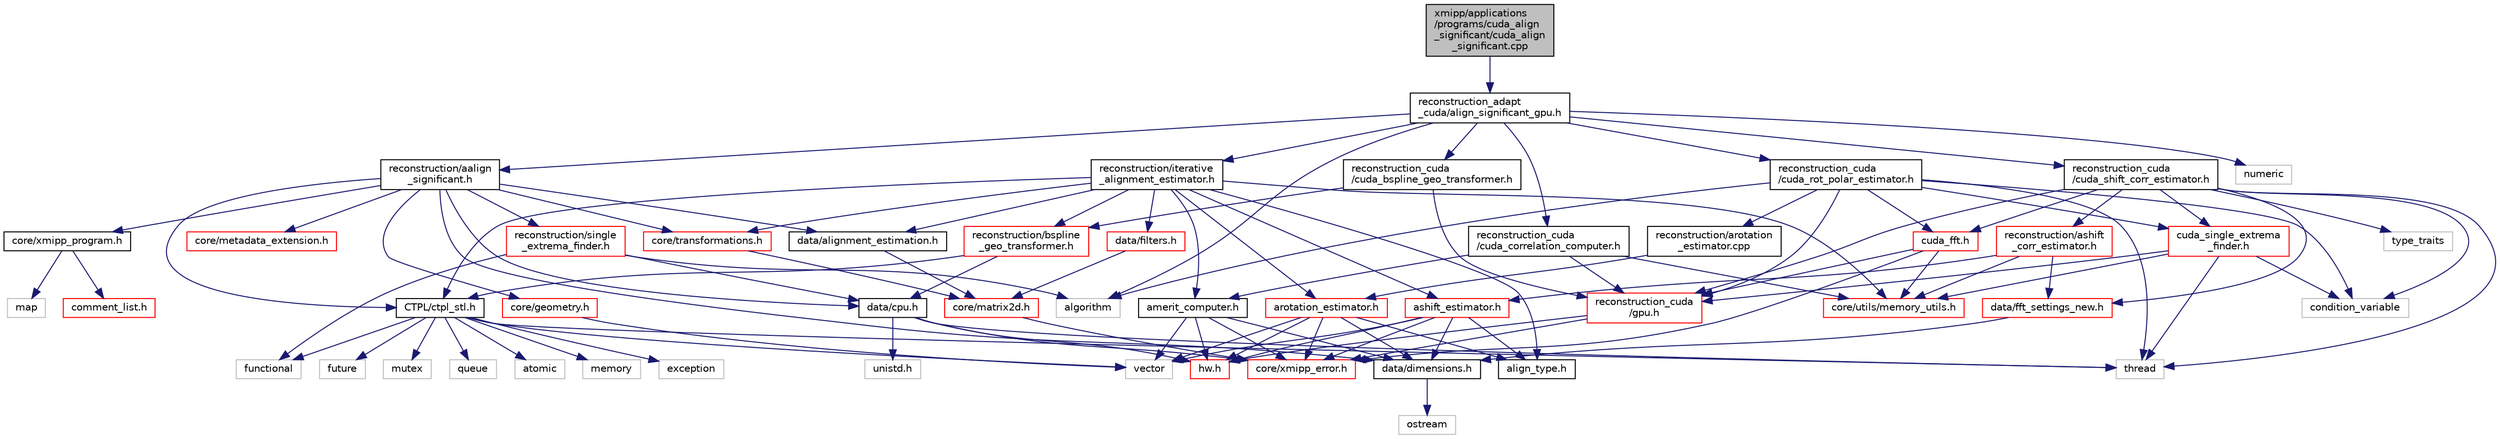 digraph "xmipp/applications/programs/cuda_align_significant/cuda_align_significant.cpp"
{
  edge [fontname="Helvetica",fontsize="10",labelfontname="Helvetica",labelfontsize="10"];
  node [fontname="Helvetica",fontsize="10",shape=record];
  Node0 [label="xmipp/applications\l/programs/cuda_align\l_significant/cuda_align\l_significant.cpp",height=0.2,width=0.4,color="black", fillcolor="grey75", style="filled", fontcolor="black"];
  Node0 -> Node1 [color="midnightblue",fontsize="10",style="solid",fontname="Helvetica"];
  Node1 [label="reconstruction_adapt\l_cuda/align_significant_gpu.h",height=0.2,width=0.4,color="black", fillcolor="white", style="filled",URL="$align__significant__gpu_8h.html"];
  Node1 -> Node2 [color="midnightblue",fontsize="10",style="solid",fontname="Helvetica"];
  Node2 [label="reconstruction/aalign\l_significant.h",height=0.2,width=0.4,color="black", fillcolor="white", style="filled",URL="$aalign__significant_8h.html"];
  Node2 -> Node3 [color="midnightblue",fontsize="10",style="solid",fontname="Helvetica"];
  Node3 [label="core/xmipp_program.h",height=0.2,width=0.4,color="black", fillcolor="white", style="filled",URL="$xmipp__program_8h.html"];
  Node3 -> Node4 [color="midnightblue",fontsize="10",style="solid",fontname="Helvetica"];
  Node4 [label="map",height=0.2,width=0.4,color="grey75", fillcolor="white", style="filled"];
  Node3 -> Node5 [color="midnightblue",fontsize="10",style="solid",fontname="Helvetica"];
  Node5 [label="comment_list.h",height=0.2,width=0.4,color="red", fillcolor="white", style="filled",URL="$comment__list_8h.html"];
  Node2 -> Node10 [color="midnightblue",fontsize="10",style="solid",fontname="Helvetica"];
  Node10 [label="data/dimensions.h",height=0.2,width=0.4,color="black", fillcolor="white", style="filled",URL="$dimensions_8h.html"];
  Node10 -> Node11 [color="midnightblue",fontsize="10",style="solid",fontname="Helvetica"];
  Node11 [label="ostream",height=0.2,width=0.4,color="grey75", fillcolor="white", style="filled"];
  Node2 -> Node12 [color="midnightblue",fontsize="10",style="solid",fontname="Helvetica"];
  Node12 [label="CTPL/ctpl_stl.h",height=0.2,width=0.4,color="black", fillcolor="white", style="filled",URL="$ctpl__stl_8h.html"];
  Node12 -> Node13 [color="midnightblue",fontsize="10",style="solid",fontname="Helvetica"];
  Node13 [label="functional",height=0.2,width=0.4,color="grey75", fillcolor="white", style="filled"];
  Node12 -> Node14 [color="midnightblue",fontsize="10",style="solid",fontname="Helvetica"];
  Node14 [label="thread",height=0.2,width=0.4,color="grey75", fillcolor="white", style="filled"];
  Node12 -> Node15 [color="midnightblue",fontsize="10",style="solid",fontname="Helvetica"];
  Node15 [label="atomic",height=0.2,width=0.4,color="grey75", fillcolor="white", style="filled"];
  Node12 -> Node7 [color="midnightblue",fontsize="10",style="solid",fontname="Helvetica"];
  Node7 [label="vector",height=0.2,width=0.4,color="grey75", fillcolor="white", style="filled"];
  Node12 -> Node16 [color="midnightblue",fontsize="10",style="solid",fontname="Helvetica"];
  Node16 [label="memory",height=0.2,width=0.4,color="grey75", fillcolor="white", style="filled"];
  Node12 -> Node17 [color="midnightblue",fontsize="10",style="solid",fontname="Helvetica"];
  Node17 [label="exception",height=0.2,width=0.4,color="grey75", fillcolor="white", style="filled"];
  Node12 -> Node18 [color="midnightblue",fontsize="10",style="solid",fontname="Helvetica"];
  Node18 [label="future",height=0.2,width=0.4,color="grey75", fillcolor="white", style="filled"];
  Node12 -> Node19 [color="midnightblue",fontsize="10",style="solid",fontname="Helvetica"];
  Node19 [label="mutex",height=0.2,width=0.4,color="grey75", fillcolor="white", style="filled"];
  Node12 -> Node20 [color="midnightblue",fontsize="10",style="solid",fontname="Helvetica"];
  Node20 [label="queue",height=0.2,width=0.4,color="grey75", fillcolor="white", style="filled"];
  Node2 -> Node21 [color="midnightblue",fontsize="10",style="solid",fontname="Helvetica"];
  Node21 [label="data/cpu.h",height=0.2,width=0.4,color="black", fillcolor="white", style="filled",URL="$cpu_8h.html"];
  Node21 -> Node14 [color="midnightblue",fontsize="10",style="solid",fontname="Helvetica"];
  Node21 -> Node22 [color="midnightblue",fontsize="10",style="solid",fontname="Helvetica"];
  Node22 [label="unistd.h",height=0.2,width=0.4,color="grey75", fillcolor="white", style="filled"];
  Node21 -> Node23 [color="midnightblue",fontsize="10",style="solid",fontname="Helvetica"];
  Node23 [label="hw.h",height=0.2,width=0.4,color="red", fillcolor="white", style="filled",URL="$hw_8h.html"];
  Node21 -> Node25 [color="midnightblue",fontsize="10",style="solid",fontname="Helvetica"];
  Node25 [label="core/xmipp_error.h",height=0.2,width=0.4,color="red", fillcolor="white", style="filled",URL="$xmipp__error_8h.html"];
  Node2 -> Node27 [color="midnightblue",fontsize="10",style="solid",fontname="Helvetica"];
  Node27 [label="data/alignment_estimation.h",height=0.2,width=0.4,color="black", fillcolor="white", style="filled",URL="$alignment__estimation_8h.html"];
  Node27 -> Node28 [color="midnightblue",fontsize="10",style="solid",fontname="Helvetica"];
  Node28 [label="core/matrix2d.h",height=0.2,width=0.4,color="red", fillcolor="white", style="filled",URL="$matrix2d_8h.html"];
  Node28 -> Node25 [color="midnightblue",fontsize="10",style="solid",fontname="Helvetica"];
  Node2 -> Node35 [color="midnightblue",fontsize="10",style="solid",fontname="Helvetica"];
  Node35 [label="core/metadata_extension.h",height=0.2,width=0.4,color="red", fillcolor="white", style="filled",URL="$metadata__extension_8h.html"];
  Node2 -> Node81 [color="midnightblue",fontsize="10",style="solid",fontname="Helvetica"];
  Node81 [label="core/geometry.h",height=0.2,width=0.4,color="red", fillcolor="white", style="filled",URL="$geometry_8h.html"];
  Node81 -> Node7 [color="midnightblue",fontsize="10",style="solid",fontname="Helvetica"];
  Node2 -> Node83 [color="midnightblue",fontsize="10",style="solid",fontname="Helvetica"];
  Node83 [label="reconstruction/single\l_extrema_finder.h",height=0.2,width=0.4,color="red", fillcolor="white", style="filled",URL="$single__extrema__finder_8h.html"];
  Node83 -> Node21 [color="midnightblue",fontsize="10",style="solid",fontname="Helvetica"];
  Node83 -> Node84 [color="midnightblue",fontsize="10",style="solid",fontname="Helvetica"];
  Node84 [label="algorithm",height=0.2,width=0.4,color="grey75", fillcolor="white", style="filled"];
  Node83 -> Node13 [color="midnightblue",fontsize="10",style="solid",fontname="Helvetica"];
  Node2 -> Node92 [color="midnightblue",fontsize="10",style="solid",fontname="Helvetica"];
  Node92 [label="core/transformations.h",height=0.2,width=0.4,color="red", fillcolor="white", style="filled",URL="$transformations_8h.html"];
  Node92 -> Node28 [color="midnightblue",fontsize="10",style="solid",fontname="Helvetica"];
  Node1 -> Node93 [color="midnightblue",fontsize="10",style="solid",fontname="Helvetica"];
  Node93 [label="reconstruction/iterative\l_alignment_estimator.h",height=0.2,width=0.4,color="black", fillcolor="white", style="filled",URL="$iterative__alignment__estimator_8h.html"];
  Node93 -> Node94 [color="midnightblue",fontsize="10",style="solid",fontname="Helvetica"];
  Node94 [label="arotation_estimator.h",height=0.2,width=0.4,color="red", fillcolor="white", style="filled",URL="$arotation__estimator_8h.html"];
  Node94 -> Node23 [color="midnightblue",fontsize="10",style="solid",fontname="Helvetica"];
  Node94 -> Node10 [color="midnightblue",fontsize="10",style="solid",fontname="Helvetica"];
  Node94 -> Node25 [color="midnightblue",fontsize="10",style="solid",fontname="Helvetica"];
  Node94 -> Node95 [color="midnightblue",fontsize="10",style="solid",fontname="Helvetica"];
  Node95 [label="align_type.h",height=0.2,width=0.4,color="black", fillcolor="white", style="filled",URL="$align__type_8h.html"];
  Node94 -> Node7 [color="midnightblue",fontsize="10",style="solid",fontname="Helvetica"];
  Node93 -> Node97 [color="midnightblue",fontsize="10",style="solid",fontname="Helvetica"];
  Node97 [label="ashift_estimator.h",height=0.2,width=0.4,color="red", fillcolor="white", style="filled",URL="$ashift__estimator_8h.html"];
  Node97 -> Node23 [color="midnightblue",fontsize="10",style="solid",fontname="Helvetica"];
  Node97 -> Node10 [color="midnightblue",fontsize="10",style="solid",fontname="Helvetica"];
  Node97 -> Node25 [color="midnightblue",fontsize="10",style="solid",fontname="Helvetica"];
  Node97 -> Node95 [color="midnightblue",fontsize="10",style="solid",fontname="Helvetica"];
  Node97 -> Node7 [color="midnightblue",fontsize="10",style="solid",fontname="Helvetica"];
  Node93 -> Node95 [color="midnightblue",fontsize="10",style="solid",fontname="Helvetica"];
  Node93 -> Node27 [color="midnightblue",fontsize="10",style="solid",fontname="Helvetica"];
  Node93 -> Node92 [color="midnightblue",fontsize="10",style="solid",fontname="Helvetica"];
  Node93 -> Node99 [color="midnightblue",fontsize="10",style="solid",fontname="Helvetica"];
  Node99 [label="data/filters.h",height=0.2,width=0.4,color="red", fillcolor="white", style="filled",URL="$filters_8h.html"];
  Node99 -> Node28 [color="midnightblue",fontsize="10",style="solid",fontname="Helvetica"];
  Node93 -> Node105 [color="midnightblue",fontsize="10",style="solid",fontname="Helvetica"];
  Node105 [label="core/utils/memory_utils.h",height=0.2,width=0.4,color="red", fillcolor="white", style="filled",URL="$memory__utils_8h.html"];
  Node93 -> Node12 [color="midnightblue",fontsize="10",style="solid",fontname="Helvetica"];
  Node93 -> Node107 [color="midnightblue",fontsize="10",style="solid",fontname="Helvetica"];
  Node107 [label="reconstruction/bspline\l_geo_transformer.h",height=0.2,width=0.4,color="red", fillcolor="white", style="filled",URL="$bspline__geo__transformer_8h.html"];
  Node107 -> Node12 [color="midnightblue",fontsize="10",style="solid",fontname="Helvetica"];
  Node107 -> Node21 [color="midnightblue",fontsize="10",style="solid",fontname="Helvetica"];
  Node93 -> Node109 [color="midnightblue",fontsize="10",style="solid",fontname="Helvetica"];
  Node109 [label="amerit_computer.h",height=0.2,width=0.4,color="black", fillcolor="white", style="filled",URL="$amerit__computer_8h.html"];
  Node109 -> Node10 [color="midnightblue",fontsize="10",style="solid",fontname="Helvetica"];
  Node109 -> Node23 [color="midnightblue",fontsize="10",style="solid",fontname="Helvetica"];
  Node109 -> Node25 [color="midnightblue",fontsize="10",style="solid",fontname="Helvetica"];
  Node109 -> Node7 [color="midnightblue",fontsize="10",style="solid",fontname="Helvetica"];
  Node1 -> Node110 [color="midnightblue",fontsize="10",style="solid",fontname="Helvetica"];
  Node110 [label="reconstruction_cuda\l/cuda_rot_polar_estimator.h",height=0.2,width=0.4,color="black", fillcolor="white", style="filled",URL="$cuda__rot__polar__estimator_8h.html"];
  Node110 -> Node111 [color="midnightblue",fontsize="10",style="solid",fontname="Helvetica"];
  Node111 [label="reconstruction/arotation\l_estimator.cpp",height=0.2,width=0.4,color="black", fillcolor="white", style="filled",URL="$arotation__estimator_8cpp.html"];
  Node111 -> Node94 [color="midnightblue",fontsize="10",style="solid",fontname="Helvetica"];
  Node110 -> Node112 [color="midnightblue",fontsize="10",style="solid",fontname="Helvetica"];
  Node112 [label="reconstruction_cuda\l/gpu.h",height=0.2,width=0.4,color="red", fillcolor="white", style="filled",URL="$gpu_8h.html"];
  Node112 -> Node23 [color="midnightblue",fontsize="10",style="solid",fontname="Helvetica"];
  Node112 -> Node25 [color="midnightblue",fontsize="10",style="solid",fontname="Helvetica"];
  Node110 -> Node113 [color="midnightblue",fontsize="10",style="solid",fontname="Helvetica"];
  Node113 [label="cuda_fft.h",height=0.2,width=0.4,color="red", fillcolor="white", style="filled",URL="$cuda__fft_8h.html"];
  Node113 -> Node25 [color="midnightblue",fontsize="10",style="solid",fontname="Helvetica"];
  Node113 -> Node105 [color="midnightblue",fontsize="10",style="solid",fontname="Helvetica"];
  Node113 -> Node112 [color="midnightblue",fontsize="10",style="solid",fontname="Helvetica"];
  Node110 -> Node14 [color="midnightblue",fontsize="10",style="solid",fontname="Helvetica"];
  Node110 -> Node120 [color="midnightblue",fontsize="10",style="solid",fontname="Helvetica"];
  Node120 [label="condition_variable",height=0.2,width=0.4,color="grey75", fillcolor="white", style="filled"];
  Node110 -> Node84 [color="midnightblue",fontsize="10",style="solid",fontname="Helvetica"];
  Node110 -> Node121 [color="midnightblue",fontsize="10",style="solid",fontname="Helvetica"];
  Node121 [label="cuda_single_extrema\l_finder.h",height=0.2,width=0.4,color="red", fillcolor="white", style="filled",URL="$cuda__single__extrema__finder_8h.html"];
  Node121 -> Node112 [color="midnightblue",fontsize="10",style="solid",fontname="Helvetica"];
  Node121 -> Node14 [color="midnightblue",fontsize="10",style="solid",fontname="Helvetica"];
  Node121 -> Node120 [color="midnightblue",fontsize="10",style="solid",fontname="Helvetica"];
  Node121 -> Node105 [color="midnightblue",fontsize="10",style="solid",fontname="Helvetica"];
  Node1 -> Node122 [color="midnightblue",fontsize="10",style="solid",fontname="Helvetica"];
  Node122 [label="reconstruction_cuda\l/cuda_shift_corr_estimator.h",height=0.2,width=0.4,color="black", fillcolor="white", style="filled",URL="$cuda__shift__corr__estimator_8h.html"];
  Node122 -> Node116 [color="midnightblue",fontsize="10",style="solid",fontname="Helvetica"];
  Node116 [label="type_traits",height=0.2,width=0.4,color="grey75", fillcolor="white", style="filled"];
  Node122 -> Node123 [color="midnightblue",fontsize="10",style="solid",fontname="Helvetica"];
  Node123 [label="reconstruction/ashift\l_corr_estimator.h",height=0.2,width=0.4,color="red", fillcolor="white", style="filled",URL="$ashift__corr__estimator_8h.html"];
  Node123 -> Node97 [color="midnightblue",fontsize="10",style="solid",fontname="Helvetica"];
  Node123 -> Node117 [color="midnightblue",fontsize="10",style="solid",fontname="Helvetica"];
  Node117 [label="data/fft_settings_new.h",height=0.2,width=0.4,color="red", fillcolor="white", style="filled",URL="$fft__settings__new_8h.html"];
  Node117 -> Node10 [color="midnightblue",fontsize="10",style="solid",fontname="Helvetica"];
  Node123 -> Node105 [color="midnightblue",fontsize="10",style="solid",fontname="Helvetica"];
  Node122 -> Node117 [color="midnightblue",fontsize="10",style="solid",fontname="Helvetica"];
  Node122 -> Node113 [color="midnightblue",fontsize="10",style="solid",fontname="Helvetica"];
  Node122 -> Node112 [color="midnightblue",fontsize="10",style="solid",fontname="Helvetica"];
  Node122 -> Node14 [color="midnightblue",fontsize="10",style="solid",fontname="Helvetica"];
  Node122 -> Node120 [color="midnightblue",fontsize="10",style="solid",fontname="Helvetica"];
  Node122 -> Node121 [color="midnightblue",fontsize="10",style="solid",fontname="Helvetica"];
  Node1 -> Node124 [color="midnightblue",fontsize="10",style="solid",fontname="Helvetica"];
  Node124 [label="reconstruction_cuda\l/cuda_bspline_geo_transformer.h",height=0.2,width=0.4,color="black", fillcolor="white", style="filled",URL="$cuda__bspline__geo__transformer_8h.html"];
  Node124 -> Node112 [color="midnightblue",fontsize="10",style="solid",fontname="Helvetica"];
  Node124 -> Node107 [color="midnightblue",fontsize="10",style="solid",fontname="Helvetica"];
  Node1 -> Node125 [color="midnightblue",fontsize="10",style="solid",fontname="Helvetica"];
  Node125 [label="reconstruction_cuda\l/cuda_correlation_computer.h",height=0.2,width=0.4,color="black", fillcolor="white", style="filled",URL="$cuda__correlation__computer_8h.html"];
  Node125 -> Node109 [color="midnightblue",fontsize="10",style="solid",fontname="Helvetica"];
  Node125 -> Node112 [color="midnightblue",fontsize="10",style="solid",fontname="Helvetica"];
  Node125 -> Node105 [color="midnightblue",fontsize="10",style="solid",fontname="Helvetica"];
  Node1 -> Node84 [color="midnightblue",fontsize="10",style="solid",fontname="Helvetica"];
  Node1 -> Node126 [color="midnightblue",fontsize="10",style="solid",fontname="Helvetica"];
  Node126 [label="numeric",height=0.2,width=0.4,color="grey75", fillcolor="white", style="filled"];
}
